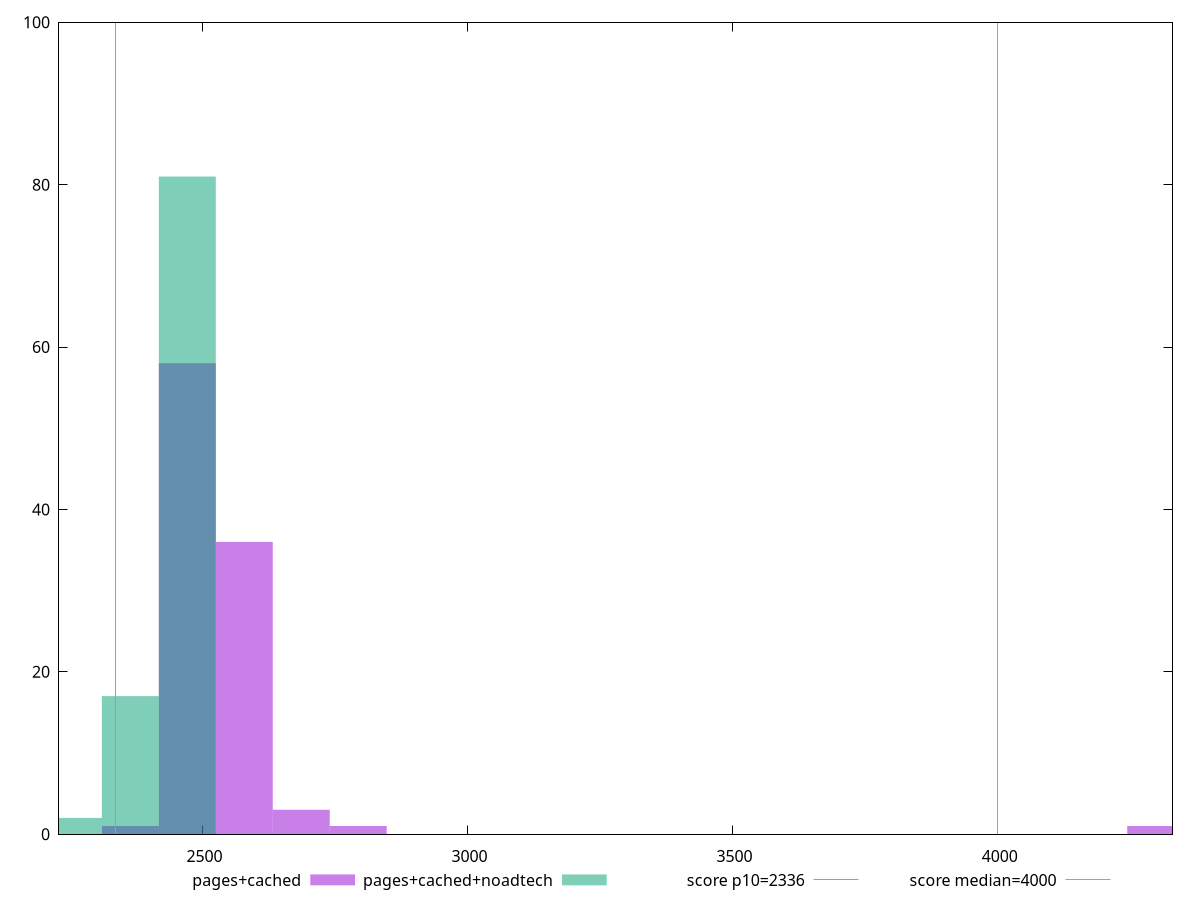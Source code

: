 reset

$pagesCached <<EOF
4298.094034991811 1
2578.8564209950864 36
2471.404070120291 58
2686.3087718698816 3
2793.761122744677 1
2363.951719245496 1
EOF

$pagesCachedNoadtech <<EOF
2363.951719245496 17
2471.404070120291 81
2256.4993683707007 2
EOF

set key outside below
set boxwidth 107.45235087479527
set xrange [2229.366:4329.7725]
set yrange [0:100]
set trange [0:100]
set style fill transparent solid 0.5 noborder

set parametric
set terminal svg size 640, 500 enhanced background rgb 'white'
set output "report_00009_2021-02-08T22-37-41.559Z/first-contentful-paint/comparison/histogram/1_vs_2.svg"

plot $pagesCached title "pages+cached" with boxes, \
     $pagesCachedNoadtech title "pages+cached+noadtech" with boxes, \
     2336,t title "score p10=2336", \
     4000,t title "score median=4000"

reset
